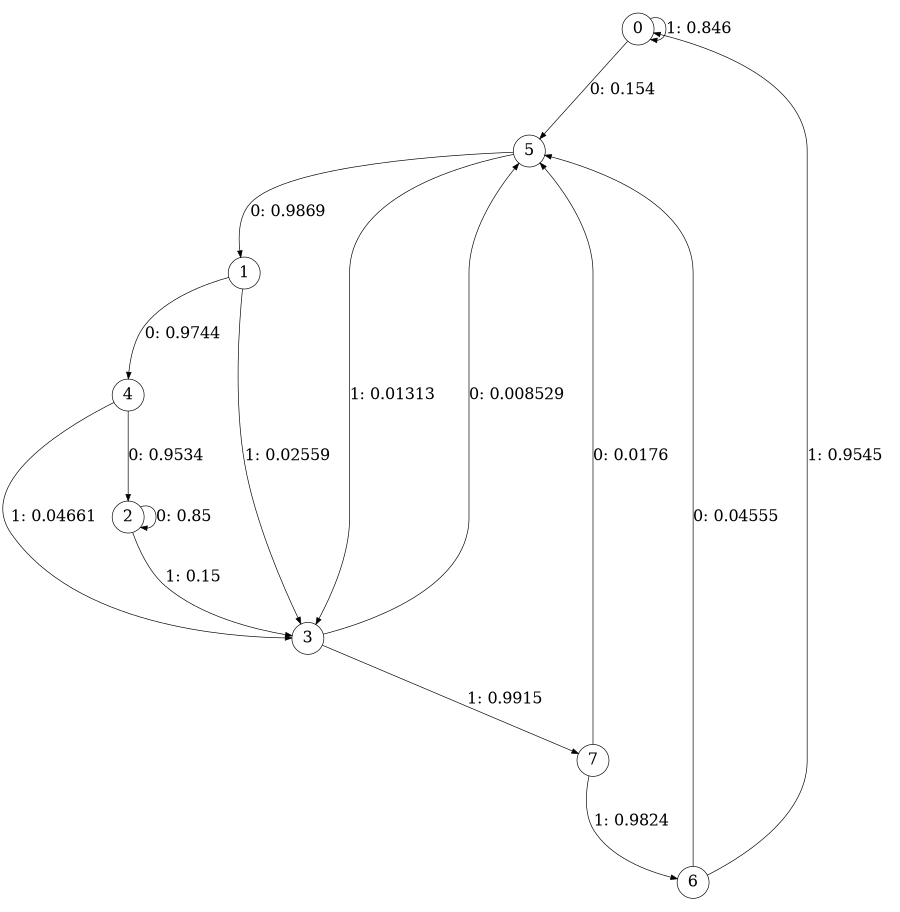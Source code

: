 digraph "ch1_face_short_L8" {
size = "6,8.5";
ratio = "fill";
node [shape = circle];
node [fontsize = 24];
edge [fontsize = 24];
0 -> 5 [label = "0: 0.154    "];
0 -> 0 [label = "1: 0.846    "];
1 -> 4 [label = "0: 0.9744   "];
1 -> 3 [label = "1: 0.02559  "];
2 -> 2 [label = "0: 0.85     "];
2 -> 3 [label = "1: 0.15     "];
3 -> 5 [label = "0: 0.008529  "];
3 -> 7 [label = "1: 0.9915   "];
4 -> 2 [label = "0: 0.9534   "];
4 -> 3 [label = "1: 0.04661  "];
5 -> 1 [label = "0: 0.9869   "];
5 -> 3 [label = "1: 0.01313  "];
6 -> 5 [label = "0: 0.04555  "];
6 -> 0 [label = "1: 0.9545   "];
7 -> 5 [label = "0: 0.0176   "];
7 -> 6 [label = "1: 0.9824   "];
}